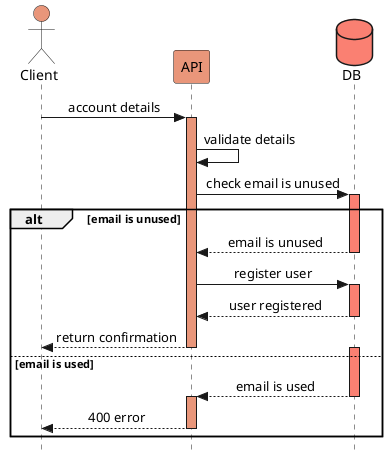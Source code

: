 @startuml sign up

actor Client #darksalmon
participant API #darksalmon
database DB #salmon
skinparam Style strictuml
skinparam SequenceMessageAlignment center

Client -> API : account details
activate API #darksalmon
API -> API : validate details
API -> DB  : check email is unused
alt email is unused
    activate DB #salmon
    DB --> API  : email is unused
    deactivate DB

    API -> DB  : register user
    activate DB #salmon
    DB --> API  : user registered
    deactivate DB
    API --> Client  : return confirmation
    deactivate API
else email is used
    activate DB #salmon
    DB --> API  : email is used
    deactivate DB
    activate API #darksalmon
    API --> Client  : 400 error
    deactivate API
end
@enduml
